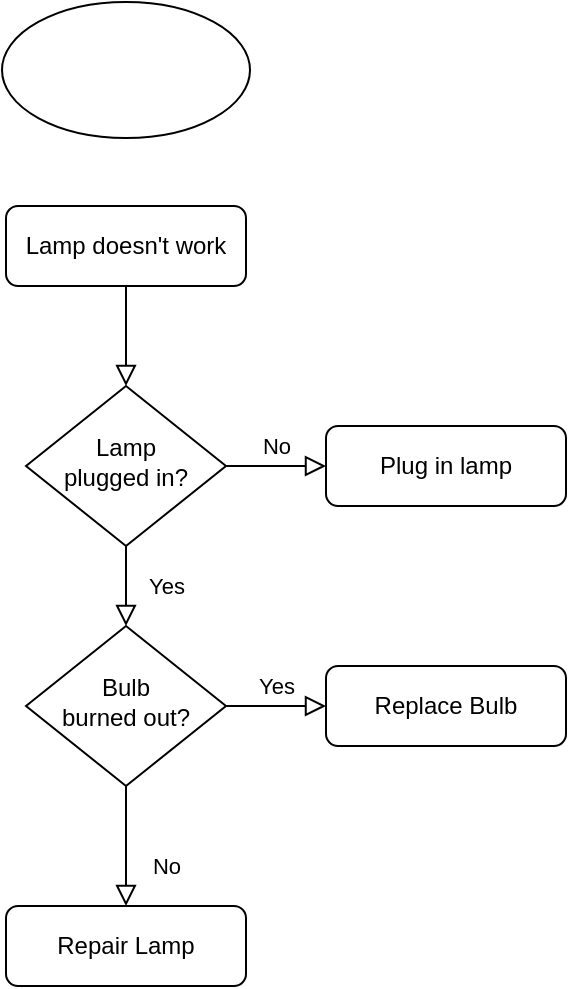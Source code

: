 <mxfile version="20.5.1" type="github">
  <diagram id="cW51fluPFjr-2HIyRorl" name="Page-1">
    <mxGraphModel dx="541" dy="770" grid="0" gridSize="10" guides="1" tooltips="1" connect="1" arrows="1" fold="1" page="0" pageScale="1" pageWidth="827" pageHeight="1169" math="0" shadow="0">
      <root>
        <mxCell id="0" />
        <mxCell id="1" parent="0" />
        <mxCell id="KM45ytu7oQBloAx4jFiO-9" value="" style="rounded=0;html=1;jettySize=auto;orthogonalLoop=1;fontSize=11;endArrow=block;endFill=0;endSize=8;strokeWidth=1;shadow=0;labelBackgroundColor=none;edgeStyle=orthogonalEdgeStyle;" edge="1" parent="1" source="KM45ytu7oQBloAx4jFiO-10" target="KM45ytu7oQBloAx4jFiO-13">
          <mxGeometry relative="1" as="geometry" />
        </mxCell>
        <mxCell id="KM45ytu7oQBloAx4jFiO-10" value="Lamp doesn&#39;t work" style="rounded=1;whiteSpace=wrap;html=1;fontSize=12;glass=0;strokeWidth=1;shadow=0;" vertex="1" parent="1">
          <mxGeometry x="322" y="195" width="120" height="40" as="geometry" />
        </mxCell>
        <mxCell id="KM45ytu7oQBloAx4jFiO-11" value="Yes" style="rounded=0;html=1;jettySize=auto;orthogonalLoop=1;fontSize=11;endArrow=block;endFill=0;endSize=8;strokeWidth=1;shadow=0;labelBackgroundColor=none;edgeStyle=orthogonalEdgeStyle;" edge="1" parent="1" source="KM45ytu7oQBloAx4jFiO-13" target="KM45ytu7oQBloAx4jFiO-17">
          <mxGeometry y="20" relative="1" as="geometry">
            <mxPoint as="offset" />
          </mxGeometry>
        </mxCell>
        <mxCell id="KM45ytu7oQBloAx4jFiO-12" value="No" style="edgeStyle=orthogonalEdgeStyle;rounded=0;html=1;jettySize=auto;orthogonalLoop=1;fontSize=11;endArrow=block;endFill=0;endSize=8;strokeWidth=1;shadow=0;labelBackgroundColor=none;" edge="1" parent="1" source="KM45ytu7oQBloAx4jFiO-13" target="KM45ytu7oQBloAx4jFiO-14">
          <mxGeometry y="10" relative="1" as="geometry">
            <mxPoint as="offset" />
          </mxGeometry>
        </mxCell>
        <mxCell id="KM45ytu7oQBloAx4jFiO-13" value="Lamp&lt;br&gt;plugged in?" style="rhombus;whiteSpace=wrap;html=1;shadow=0;fontFamily=Helvetica;fontSize=12;align=center;strokeWidth=1;spacing=6;spacingTop=-4;" vertex="1" parent="1">
          <mxGeometry x="332" y="285" width="100" height="80" as="geometry" />
        </mxCell>
        <mxCell id="KM45ytu7oQBloAx4jFiO-14" value="Plug in lamp" style="rounded=1;whiteSpace=wrap;html=1;fontSize=12;glass=0;strokeWidth=1;shadow=0;" vertex="1" parent="1">
          <mxGeometry x="482" y="305" width="120" height="40" as="geometry" />
        </mxCell>
        <mxCell id="KM45ytu7oQBloAx4jFiO-15" value="No" style="rounded=0;html=1;jettySize=auto;orthogonalLoop=1;fontSize=11;endArrow=block;endFill=0;endSize=8;strokeWidth=1;shadow=0;labelBackgroundColor=none;edgeStyle=orthogonalEdgeStyle;" edge="1" parent="1" source="KM45ytu7oQBloAx4jFiO-17" target="KM45ytu7oQBloAx4jFiO-18">
          <mxGeometry x="0.333" y="20" relative="1" as="geometry">
            <mxPoint as="offset" />
          </mxGeometry>
        </mxCell>
        <mxCell id="KM45ytu7oQBloAx4jFiO-16" value="Yes" style="edgeStyle=orthogonalEdgeStyle;rounded=0;html=1;jettySize=auto;orthogonalLoop=1;fontSize=11;endArrow=block;endFill=0;endSize=8;strokeWidth=1;shadow=0;labelBackgroundColor=none;" edge="1" parent="1" source="KM45ytu7oQBloAx4jFiO-17" target="KM45ytu7oQBloAx4jFiO-19">
          <mxGeometry y="10" relative="1" as="geometry">
            <mxPoint as="offset" />
          </mxGeometry>
        </mxCell>
        <mxCell id="KM45ytu7oQBloAx4jFiO-17" value="Bulb&lt;br&gt;burned out?" style="rhombus;whiteSpace=wrap;html=1;shadow=0;fontFamily=Helvetica;fontSize=12;align=center;strokeWidth=1;spacing=6;spacingTop=-4;" vertex="1" parent="1">
          <mxGeometry x="332" y="405" width="100" height="80" as="geometry" />
        </mxCell>
        <mxCell id="KM45ytu7oQBloAx4jFiO-18" value="Repair Lamp" style="rounded=1;whiteSpace=wrap;html=1;fontSize=12;glass=0;strokeWidth=1;shadow=0;" vertex="1" parent="1">
          <mxGeometry x="322" y="545" width="120" height="40" as="geometry" />
        </mxCell>
        <mxCell id="KM45ytu7oQBloAx4jFiO-19" value="Replace Bulb" style="rounded=1;whiteSpace=wrap;html=1;fontSize=12;glass=0;strokeWidth=1;shadow=0;" vertex="1" parent="1">
          <mxGeometry x="482" y="425" width="120" height="40" as="geometry" />
        </mxCell>
        <mxCell id="KM45ytu7oQBloAx4jFiO-20" value="" style="ellipse;whiteSpace=wrap;html=1;fontSize=16;" vertex="1" parent="1">
          <mxGeometry x="320" y="93" width="124" height="68" as="geometry" />
        </mxCell>
      </root>
    </mxGraphModel>
  </diagram>
</mxfile>

